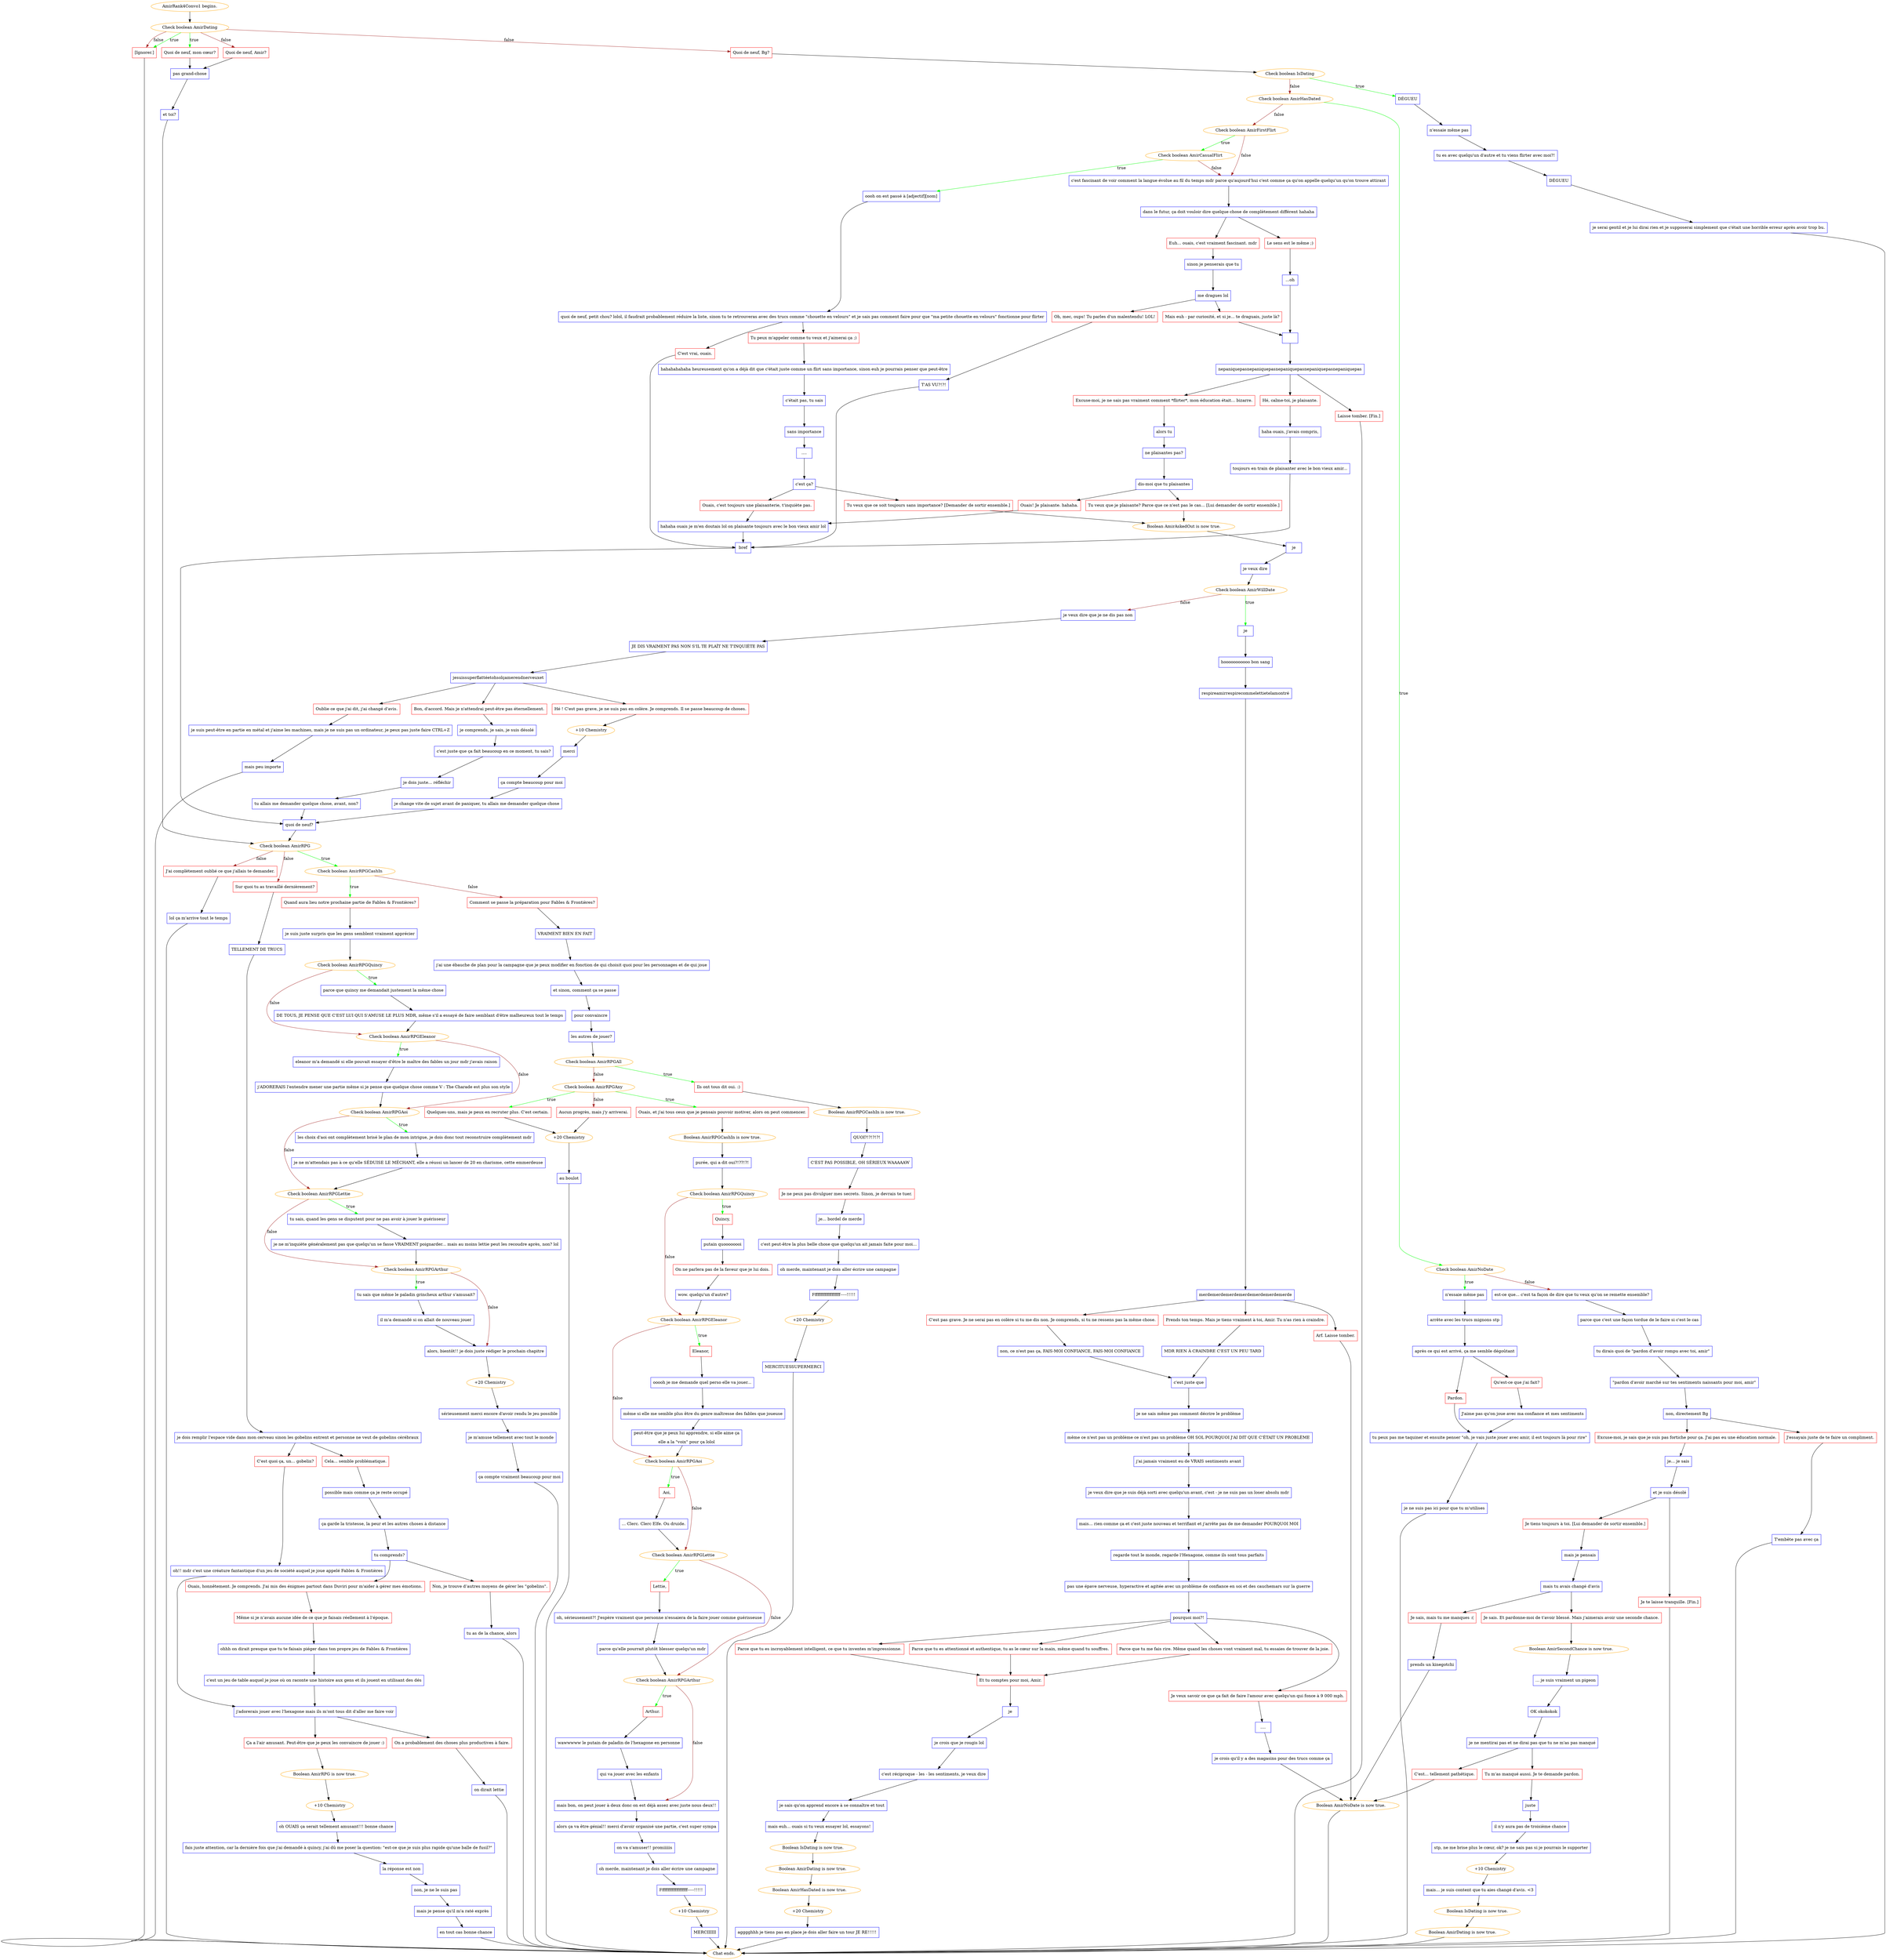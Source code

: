 digraph {
	"AmirRank4Convo1 begins." [color=orange];
		"AmirRank4Convo1 begins." -> j1546680134;
	j1546680134 [label="Check boolean AmirDating",color=orange];
		j1546680134 -> j504991090 [label=true,color=green];
		j1546680134 -> j4177999804 [label=true,color=green];
		j1546680134 -> j36340295 [label=false,color=brown];
		j1546680134 -> j1503644787 [label=false,color=brown];
		j1546680134 -> j4177999804 [label=false,color=brown];
	j504991090 [label="Quoi de neuf, mon cœur?",shape=box,color=red];
		j504991090 -> j3264547420;
	j4177999804 [label="[Ignorer.]",shape=box,color=red];
		j4177999804 -> "Chat ends.";
	j36340295 [label="Quoi de neuf, Amir?",shape=box,color=red];
		j36340295 -> j3264547420;
	j1503644787 [label="Quoi de neuf, Bg?",shape=box,color=red];
		j1503644787 -> j2868275779;
	j3264547420 [label="pas grand-chose",shape=box,color=blue];
		j3264547420 -> j1557646579;
	"Chat ends." [color=orange];
	j2868275779 [label="Check boolean IsDating",color=orange];
		j2868275779 -> j1125218242 [label=true,color=green];
		j2868275779 -> j3137870552 [label=false,color=brown];
	j1557646579 [label="et toi?",shape=box,color=blue];
		j1557646579 -> j951173510;
	j1125218242 [label="DÉGUEU",shape=box,color=blue];
		j1125218242 -> j2786806762;
	j3137870552 [label="Check boolean AmirHasDated",color=orange];
		j3137870552 -> j1373206343 [label=true,color=green];
		j3137870552 -> j149341729 [label=false,color=brown];
	j951173510 [label="Check boolean AmirRPG",color=orange];
		j951173510 -> j2276043232 [label=true,color=green];
		j951173510 -> j540184801 [label=false,color=brown];
		j951173510 -> j961622889 [label=false,color=brown];
	j2786806762 [label="n'essaie même pas",shape=box,color=blue];
		j2786806762 -> j11980494;
	j1373206343 [label="Check boolean AmirNoDate",color=orange];
		j1373206343 -> j2974995518 [label=true,color=green];
		j1373206343 -> j348778801 [label=false,color=brown];
	j149341729 [label="Check boolean AmirFirstFlirt",color=orange];
		j149341729 -> j3288259453 [label=true,color=green];
		j149341729 -> j2422396625 [label=false,color=brown];
	j2276043232 [label="Check boolean AmirRPGCashIn",color=orange];
		j2276043232 -> j1804659948 [label=true,color=green];
		j2276043232 -> j3438318 [label=false,color=brown];
	j540184801 [label="Sur quoi tu as travaillé dernièrement?",shape=box,color=red];
		j540184801 -> j922168174;
	j961622889 [label="J'ai complètement oublié ce que j'allais te demander.",shape=box,color=red];
		j961622889 -> j1207534530;
	j11980494 [label="tu es avec quelqu'un d'autre et tu viens flirter avec moi?!",shape=box,color=blue];
		j11980494 -> j4253526277;
	j2974995518 [label="n'essaie même pas",shape=box,color=blue];
		j2974995518 -> j950301731;
	j348778801 [label="est-ce que... c'est ta façon de dire que tu veux qu'on se remette ensemble?",shape=box,color=blue];
		j348778801 -> j348898219;
	j3288259453 [label="Check boolean AmirCasualFlirt",color=orange];
		j3288259453 -> j124834167 [label=true,color=green];
		j3288259453 -> j2422396625 [label=false,color=brown];
	j2422396625 [label="c'est fascinant de voir comment la langue évolue au fil du temps mdr parce qu'aujourd'hui c'est comme ça qu'on appelle quelqu'un qu'on trouve attirant",shape=box,color=blue];
		j2422396625 -> j691217945;
	j1804659948 [label="Quand aura lieu notre prochaine partie de Fables & Frontières?",shape=box,color=red];
		j1804659948 -> j3516355737;
	j3438318 [label="Comment se passe la préparation pour Fables & Frontières?",shape=box,color=red];
		j3438318 -> j2411413823;
	j922168174 [label="TELLEMENT DE TRUCS",shape=box,color=blue];
		j922168174 -> j1927737522;
	j1207534530 [label="lol ça m'arrive tout le temps",shape=box,color=blue];
		j1207534530 -> "Chat ends.";
	j4253526277 [label="DÉGUEU",shape=box,color=blue];
		j4253526277 -> j1285416826;
	j950301731 [label="arrête avec les trucs mignons stp",shape=box,color=blue];
		j950301731 -> j753357195;
	j348898219 [label="parce que c'est une façon tordue de le faire si c'est le cas",shape=box,color=blue];
		j348898219 -> j3232611429;
	j124834167 [label="oooh on est passé à [adjectif][nom]",shape=box,color=blue];
		j124834167 -> j1502175787;
	j691217945 [label="dans le futur, ça doit vouloir dire quelque chose de complètement différent hahaha",shape=box,color=blue];
		j691217945 -> j3855111994;
		j691217945 -> j756017597;
	j3516355737 [label="je suis juste surpris que les gens semblent vraiment apprécier",shape=box,color=blue];
		j3516355737 -> j1055062996;
	j2411413823 [label="VRAIMENT BIEN EN FAIT",shape=box,color=blue];
		j2411413823 -> j2464339849;
	j1927737522 [label="je dois remplir l'espace vide dans mon cerveau sinon les gobelins entrent et personne ne veut de gobelins cérébraux",shape=box,color=blue];
		j1927737522 -> j1862537696;
		j1927737522 -> j1757996834;
	j1285416826 [label="je serai gentil et je lui dirai rien et je supposerai simplement que c'était une horrible erreur après avoir trop bu.",shape=box,color=blue];
		j1285416826 -> "Chat ends.";
	j753357195 [label="après ce qui est arrivé, ça me semble dégoûtant",shape=box,color=blue];
		j753357195 -> j2156079586;
		j753357195 -> j1984341479;
	j3232611429 [label="tu dirais quoi de \"pardon d'avoir rompu avec toi, amir\"",shape=box,color=blue];
		j3232611429 -> j3326354434;
	j1502175787 [label="quoi de neuf, petit chou? lolol, il faudrait probablement réduire la liste, sinon tu te retrouveras avec des trucs comme \"chouette en velours\" et je sais pas comment faire pour que \"ma petite chouette en velours\" fonctionne pour flirter",shape=box,color=blue];
		j1502175787 -> j1767434819;
		j1502175787 -> j3537393421;
	j3855111994 [label="Euh... ouais, c'est vraiment fascinant. mdr",shape=box,color=red];
		j3855111994 -> j444191909;
	j756017597 [label="Le sens est le même ;)",shape=box,color=red];
		j756017597 -> j1451704593;
	j1055062996 [label="Check boolean AmirRPGQuincy",color=orange];
		j1055062996 -> j1039309628 [label=true,color=green];
		j1055062996 -> j3649186233 [label=false,color=brown];
	j2464339849 [label="j'ai une ébauche de plan pour la campagne que je peux modifier en fonction de qui choisit quoi pour les personnages et de qui joue",shape=box,color=blue];
		j2464339849 -> j3954933173;
	j1862537696 [label="Cela... semble problématique.",shape=box,color=red];
		j1862537696 -> j1429462591;
	j1757996834 [label="C'est quoi ça, un... gobelin?",shape=box,color=red];
		j1757996834 -> j671568293;
	j2156079586 [label="Pardon.",shape=box,color=red];
		j2156079586 -> j2002508710;
	j1984341479 [label="Qu'est-ce que j'ai fait?",shape=box,color=red];
		j1984341479 -> j3673199701;
	j3326354434 [label="\"pardon d'avoir marché sur tes sentiments naissants pour moi, amir\"",shape=box,color=blue];
		j3326354434 -> j4122929876;
	j1767434819 [label="Tu peux m'appeler comme tu veux et j'aimerai ça ;)",shape=box,color=red];
		j1767434819 -> j174497711;
	j3537393421 [label="C'est vrai, ouais.",shape=box,color=red];
		j3537393421 -> j736998291;
	j444191909 [label="sinon je penserais que tu",shape=box,color=blue];
		j444191909 -> j3873542253;
	j1451704593 [label="...oh",shape=box,color=blue];
		j1451704593 -> j984152294;
	j1039309628 [label="parce que quincy me demandait justement la même chose",shape=box,color=blue];
		j1039309628 -> j3822992854;
	j3649186233 [label="Check boolean AmirRPGEleanor",color=orange];
		j3649186233 -> j3691102800 [label=true,color=green];
		j3649186233 -> j1319037662 [label=false,color=brown];
	j3954933173 [label="et sinon, comment ça se passe",shape=box,color=blue];
		j3954933173 -> j2422275989;
	j1429462591 [label="possible mais comme ça je reste occupé",shape=box,color=blue];
		j1429462591 -> j1331852654;
	j671568293 [label="oh!! mdr c'est une créature fantastique d'un jeu de société auquel je joue appelé Fables & Frontières",shape=box,color=blue];
		j671568293 -> j1079817407;
	j2002508710 [label="tu peux pas me taquiner et ensuite penser \"oh, je vais juste jouer avec amir, il est toujours là pour rire\"",shape=box,color=blue];
		j2002508710 -> j3423120094;
	j3673199701 [label="J'aime pas qu'on joue avec ma confiance et mes sentiments",shape=box,color=blue];
		j3673199701 -> j2002508710;
	j4122929876 [label="non, directement Bg",shape=box,color=blue];
		j4122929876 -> j3103978562;
		j4122929876 -> j3866843226;
	j174497711 [label="hahahahahaha heureusement qu'on a déjà dit que c'était juste comme un flirt sans importance, sinon euh je pourrais penser que peut-être",shape=box,color=blue];
		j174497711 -> j2327657938;
	j736998291 [label="bref",shape=box,color=blue];
		j736998291 -> j1375935777;
	j3873542253 [label="me dragues lol",shape=box,color=blue];
		j3873542253 -> j403674963;
		j3873542253 -> j671184130;
	j984152294 [label=" ",shape=box,color=blue];
		j984152294 -> j3513753141;
	j3822992854 [label="DE TOUS, JE PENSE QUE C'EST LUI QUI S'AMUSE LE PLUS MDR, même s'il a essayé de faire semblant d'être malheureux tout le temps",shape=box,color=blue];
		j3822992854 -> j3649186233;
	j3691102800 [label="eleanor m'a demandé si elle pouvait essayer d'être le maître des fables un jour mdr j'avais raison",shape=box,color=blue];
		j3691102800 -> j2163347203;
	j1319037662 [label="Check boolean AmirRPGAoi",color=orange];
		j1319037662 -> j2727024385 [label=true,color=green];
		j1319037662 -> j815849730 [label=false,color=brown];
	j2422275989 [label="pour convaincre",shape=box,color=blue];
		j2422275989 -> j353740104;
	j1331852654 [label="ça garde la tristesse, la peur et les autres choses à distance",shape=box,color=blue];
		j1331852654 -> j278996262;
	j1079817407 [label="j'adorerais jouer avec l'hexagone mais ils m'ont tous dit d'aller me faire voir",shape=box,color=blue];
		j1079817407 -> j3464660362;
		j1079817407 -> j3983364692;
	j3423120094 [label="je ne suis pas ici pour que tu m'utilises",shape=box,color=blue];
		j3423120094 -> "Chat ends.";
	j3103978562 [label="Excuse-moi, je sais que je suis pas fortiche pour ça. J'ai pas eu une éducation normale.",shape=box,color=red];
		j3103978562 -> j3873347145;
	j3866843226 [label="J'essayais juste de te faire un compliment.",shape=box,color=red];
		j3866843226 -> j2306667440;
	j2327657938 [label="c'était pas, tu sais",shape=box,color=blue];
		j2327657938 -> j751827626;
	j1375935777 [label="quoi de neuf?",shape=box,color=blue];
		j1375935777 -> j951173510;
	j403674963 [label="Oh, mec, oups! Tu parles d'un malentendu! LOL!",shape=box,color=red];
		j403674963 -> j2820385658;
	j671184130 [label="Mais euh - par curiosité, et si je... te draguais, juste là?",shape=box,color=red];
		j671184130 -> j984152294;
	j3513753141 [label="nepaniquepasnepaniquepasnepaniquepasnepaniquepasnepaniquepas",shape=box,color=blue];
		j3513753141 -> j3046332892;
		j3513753141 -> j3331464092;
		j3513753141 -> j1561084971;
	j2163347203 [label="j'ADORERAIS l'entendre mener une partie même si je pense que quelque chose comme V : The Charade est plus son style",shape=box,color=blue];
		j2163347203 -> j1319037662;
	j2727024385 [label="les choix d'aoi ont complètement brisé le plan de mon intrigue, je dois donc tout reconstruire complètement mdr",shape=box,color=blue];
		j2727024385 -> j1386804998;
	j815849730 [label="Check boolean AmirRPGLettie",color=orange];
		j815849730 -> j227429858 [label=true,color=green];
		j815849730 -> j2768534854 [label=false,color=brown];
	j353740104 [label="les autres de jouer?",shape=box,color=blue];
		j353740104 -> j2900695109;
	j278996262 [label="tu comprends?",shape=box,color=blue];
		j278996262 -> j113300513;
		j278996262 -> j654403081;
	j3464660362 [label="Ça a l'air amusant. Peut-être que je peux les convaincre de jouer :)",shape=box,color=red];
		j3464660362 -> j1456569230;
	j3983364692 [label="On a probablement des choses plus productives à faire.",shape=box,color=red];
		j3983364692 -> j3824792379;
	j3873347145 [label="je... je sais",shape=box,color=blue];
		j3873347145 -> j3509252666;
	j2306667440 [label="T'embête pas avec ça",shape=box,color=blue];
		j2306667440 -> "Chat ends.";
	j751827626 [label="sans importance",shape=box,color=blue];
		j751827626 -> j1032290414;
	j2820385658 [label="T'AS VU?!?!",shape=box,color=blue];
		j2820385658 -> j736998291;
	j3046332892 [label="Hé, calme-toi, je plaisante.",shape=box,color=red];
		j3046332892 -> j146741139;
	j3331464092 [label="Excuse-moi, je ne sais pas vraiment comment *flirter*, mon éducation était... bizarre.",shape=box,color=red];
		j3331464092 -> j1727649040;
	j1561084971 [label="Laisse tomber. [Fin.]",shape=box,color=red];
		j1561084971 -> "Chat ends.";
	j1386804998 [label="je ne m'attendais pas à ce qu'elle SÉDUISE LE MÉCHANT, elle a réussi un lancer de 20 en charisme, cette emmerdeuse",shape=box,color=blue];
		j1386804998 -> j815849730;
	j227429858 [label="tu sais, quand les gens se disputent pour ne pas avoir à jouer le guérisseur",shape=box,color=blue];
		j227429858 -> j2497430054;
	j2768534854 [label="Check boolean AmirRPGArthur",color=orange];
		j2768534854 -> j2199844945 [label=true,color=green];
		j2768534854 -> j2127479993 [label=false,color=brown];
	j2900695109 [label="Check boolean AmirRPGAll",color=orange];
		j2900695109 -> j1466752199 [label=true,color=green];
		j2900695109 -> j3439868174 [label=false,color=brown];
	j113300513 [label="Ouais, honnêtement. Je comprends. J'ai mis des énigmes partout dans Duviri pour m'aider à gérer mes émotions.",shape=box,color=red];
		j113300513 -> j4004649312;
	j654403081 [label="Non, je trouve d’autres moyens de gérer les \"gobelins\".",shape=box,color=red];
		j654403081 -> j2272930751;
	j1456569230 [label="Boolean AmirRPG is now true.",color=orange];
		j1456569230 -> j876996287;
	j3824792379 [label="on dirait lettie",shape=box,color=blue];
		j3824792379 -> "Chat ends.";
	j3509252666 [label="et je suis désolé",shape=box,color=blue];
		j3509252666 -> j947613759;
		j3509252666 -> j3311816624;
	j1032290414 [label="....",shape=box,color=blue];
		j1032290414 -> j3035034717;
	j146741139 [label="haha ouais, j'avais compris,",shape=box,color=blue];
		j146741139 -> j827861408;
	j1727649040 [label="alors tu",shape=box,color=blue];
		j1727649040 -> j1693481718;
	j2497430054 [label="je ne m'inquiète généralement pas que quelqu'un se fasse VRAIMENT poignarder... mais au moins lettie peut les recoudre après, non? lol",shape=box,color=blue];
		j2497430054 -> j2768534854;
	j2199844945 [label="tu sais que même le paladin grincheux arthur s'amusait?",shape=box,color=blue];
		j2199844945 -> j1116473058;
	j2127479993 [label="alors, bientôt!! je dois juste rédiger le prochain chapitre",shape=box,color=blue];
		j2127479993 -> j400035921;
	j1466752199 [label="Ils ont tous dit oui. :)",shape=box,color=red];
		j1466752199 -> j2788533298;
	j3439868174 [label="Check boolean AmirRPGAny",color=orange];
		j3439868174 -> j425508179 [label=true,color=green];
		j3439868174 -> j2344844045 [label=true,color=green];
		j3439868174 -> j1457822387 [label=false,color=brown];
	j4004649312 [label="Même si je n’avais aucune idée de ce que je faisais réellement à l’époque.",shape=box,color=red];
		j4004649312 -> j3676505518;
	j2272930751 [label="tu as de la chance, alors",shape=box,color=blue];
		j2272930751 -> "Chat ends.";
	j876996287 [label="+10 Chemistry",color=orange];
		j876996287 -> j3140130744;
	j947613759 [label="Je tiens toujours à toi. [Lui demander de sortir ensemble.]",shape=box,color=red];
		j947613759 -> j1040838131;
	j3311816624 [label="Je te laisse tranquille. [Fin.]",shape=box,color=red];
		j3311816624 -> "Chat ends.";
	j3035034717 [label="c'est ça?",shape=box,color=blue];
		j3035034717 -> j2785777787;
		j3035034717 -> j1382330186;
	j827861408 [label="toujours en train de plaisanter avec le bon vieux amir...",shape=box,color=blue];
		j827861408 -> j736998291;
	j1693481718 [label="ne plaisantes pas?",shape=box,color=blue];
		j1693481718 -> j1730363161;
	j1116473058 [label="il m'a demandé si on allait de nouveau jouer",shape=box,color=blue];
		j1116473058 -> j2127479993;
	j400035921 [label="+20 Chemistry",color=orange];
		j400035921 -> j1009326878;
	j2788533298 [label="Boolean AmirRPGCashIn is now true.",color=orange];
		j2788533298 -> j4289434098;
	j425508179 [label="Ouais, et j'ai tous ceux que je pensais pouvoir motiver, alors on peut commencer.",shape=box,color=red];
		j425508179 -> j3882352546;
	j2344844045 [label="Quelques-uns, mais je peux en recruter plus. C'est certain.",shape=box,color=red];
		j2344844045 -> j3660232695;
	j1457822387 [label="Aucun progrès, mais j'y arriverai.",shape=box,color=red];
		j1457822387 -> j3660232695;
	j3676505518 [label="ohhh on dirait presque que tu te faisais piéger dans ton propre jeu de Fables & Frontières",shape=box,color=blue];
		j3676505518 -> j174405446;
	j3140130744 [label="oh OUAIS ça serait tellement amusant!!! bonne chance",shape=box,color=blue];
		j3140130744 -> j1771184784;
	j1040838131 [label="mais je pensais",shape=box,color=blue];
		j1040838131 -> j1842335006;
	j2785777787 [label="Tu veux que ce soit toujours sans importance? [Demander de sortir ensemble.]",shape=box,color=red];
		j2785777787 -> j2662278242;
	j1382330186 [label="Ouais, c'est toujours une plaisanterie, t'inquiète pas.",shape=box,color=red];
		j1382330186 -> j1128273024;
	j1730363161 [label="dis-moi que tu plaisantes",shape=box,color=blue];
		j1730363161 -> j227242373;
		j1730363161 -> j235812257;
	j1009326878 [label="sérieusement merci encore d'avoir rendu le jeu possible",shape=box,color=blue];
		j1009326878 -> j3618889835;
	j4289434098 [label="QUOI?!?!?!?!",shape=box,color=blue];
		j4289434098 -> j3733407120;
	j3882352546 [label="Boolean AmirRPGCashIn is now true.",color=orange];
		j3882352546 -> j708114448;
	j3660232695 [label="+20 Chemistry",color=orange];
		j3660232695 -> j2709814673;
	j174405446 [label="c'est un jeu de table auquel je joue où on raconte une histoire aux gens et ils jouent en utilisant des dés",shape=box,color=blue];
		j174405446 -> j1079817407;
	j1771184784 [label="fais juste attention, car la dernière fois que j'ai demandé à quincy, j'ai dû me poser la question: \"est-ce que je suis plus rapide qu'une balle de fusil?\"",shape=box,color=blue];
		j1771184784 -> j2460534835;
	j1842335006 [label="mais tu avais changé d'avis",shape=box,color=blue];
		j1842335006 -> j1293891526;
		j1842335006 -> j2120337332;
	j2662278242 [label="Boolean AmirAskedOut is now true.",color=orange];
		j2662278242 -> j3035725778;
	j1128273024 [label="hahaha ouais je m'en doutais lol on plaisante toujours avec le bon vieux amir lol",shape=box,color=blue];
		j1128273024 -> j736998291;
	j227242373 [label="Tu veux que je plaisante? Parce que ce n'est pas le cas... [Lui demander de sortir ensemble.]",shape=box,color=red];
		j227242373 -> j2662278242;
	j235812257 [label="Ouais! Je plaisante. hahaha.",shape=box,color=red];
		j235812257 -> j1128273024;
	j3618889835 [label="je m'amuse tellement avec tout le monde",shape=box,color=blue];
		j3618889835 -> j4102749620;
	j3733407120 [label="C'EST PAS POSSIBLE, OH SÉRIEUX WAAAAAW",shape=box,color=blue];
		j3733407120 -> j1772453063;
	j708114448 [label="purée, qui a dit oui?!??!?!",shape=box,color=blue];
		j708114448 -> j3110991413;
	j2709814673 [label="au boulot",shape=box,color=blue];
		j2709814673 -> "Chat ends.";
	j2460534835 [label="la réponse est non",shape=box,color=blue];
		j2460534835 -> j762337433;
	j1293891526 [label="Je sais, mais tu me manques :(",shape=box,color=red];
		j1293891526 -> j1769937485;
	j2120337332 [label="Je sais. Et pardonne-moi de t'avoir blessé. Mais j'aimerais avoir une seconde chance.",shape=box,color=red];
		j2120337332 -> j2123702981;
	j3035725778 [label="je",shape=box,color=blue];
		j3035725778 -> j3805833336;
	j4102749620 [label="ça compte vraiment beaucoup pour moi",shape=box,color=blue];
		j4102749620 -> "Chat ends.";
	j1772453063 [label="Je ne peux pas divulguer mes secrets. Sinon, je devrais te tuer.",shape=box,color=red];
		j1772453063 -> j1908599987;
	j3110991413 [label="Check boolean AmirRPGQuincy",color=orange];
		j3110991413 -> j245770075 [label=true,color=green];
		j3110991413 -> j3861748651 [label=false,color=brown];
	j762337433 [label="non, je ne le suis pas",shape=box,color=blue];
		j762337433 -> j2307504572;
	j1769937485 [label="prends un kinegotchi",shape=box,color=blue];
		j1769937485 -> j1438323710;
	j2123702981 [label="Boolean AmirSecondChance is now true.",color=orange];
		j2123702981 -> j493410801;
	j3805833336 [label="je veux dire",shape=box,color=blue];
		j3805833336 -> j2482289751;
	j1908599987 [label="je... bordel de merde",shape=box,color=blue];
		j1908599987 -> j2590407640;
	j245770075 [label="Quincy,",shape=box,color=red];
		j245770075 -> j208647155;
	j3861748651 [label="Check boolean AmirRPGEleanor",color=orange];
		j3861748651 -> j1999034874 [label=true,color=green];
		j3861748651 -> j706044045 [label=false,color=brown];
	j2307504572 [label="mais je pense qu'il m'a raté exprès",shape=box,color=blue];
		j2307504572 -> j3103695000;
	j1438323710 [label="Boolean AmirNoDate is now true.",color=orange];
		j1438323710 -> "Chat ends.";
	j493410801 [label="... je suis vraiment un pigeon",shape=box,color=blue];
		j493410801 -> j3434624459;
	j2482289751 [label="Check boolean AmirWillDate",color=orange];
		j2482289751 -> j3541225073 [label=true,color=green];
		j2482289751 -> j3017578884 [label=false,color=brown];
	j2590407640 [label="c'est peut-être la plus belle chose que quelqu'un ait jamais faite pour moi...",shape=box,color=blue];
		j2590407640 -> j3368426796;
	j208647155 [label="putain quoooooooi",shape=box,color=blue];
		j208647155 -> j2703809242;
	j1999034874 [label="Eleanor,",shape=box,color=red];
		j1999034874 -> j2060148315;
	j706044045 [label="Check boolean AmirRPGAoi",color=orange];
		j706044045 -> j123042968 [label=true,color=green];
		j706044045 -> j1524087374 [label=false,color=brown];
	j3103695000 [label="en tout cas bonne chance",shape=box,color=blue];
		j3103695000 -> "Chat ends.";
	j3434624459 [label="OK okokokok",shape=box,color=blue];
		j3434624459 -> j3479450362;
	j3541225073 [label="je",shape=box,color=blue];
		j3541225073 -> j3109542769;
	j3017578884 [label="je veux dire que je ne dis pas non",shape=box,color=blue];
		j3017578884 -> j2648282719;
	j3368426796 [label="oh merde, maintenant je dois aller écrire une campagne",shape=box,color=blue];
		j3368426796 -> j3814773704;
	j2703809242 [label="On ne parlera pas de la faveur que je lui dois.",shape=box,color=red];
		j2703809242 -> j4123199100;
	j2060148315 [label="ooooh je me demande quel perso elle va jouer...",shape=box,color=blue];
		j2060148315 -> j4144388838;
	j123042968 [label="Aoi,",shape=box,color=red];
		j123042968 -> j3223025961;
	j1524087374 [label="Check boolean AmirRPGLettie",color=orange];
		j1524087374 -> j1636493465 [label=true,color=green];
		j1524087374 -> j2397807320 [label=false,color=brown];
	j3479450362 [label="je ne mentirai pas et ne dirai pas que tu ne m'as pas manqué",shape=box,color=blue];
		j3479450362 -> j662322578;
		j3479450362 -> j1926863884;
	j3109542769 [label="hooooooooooo bon sang",shape=box,color=blue];
		j3109542769 -> j3214516541;
	j2648282719 [label="JE DIS VRAIMENT PAS NON S'IL TE PLAÎT NE T'INQUIÈTE PAS",shape=box,color=blue];
		j2648282719 -> j1013218081;
	j3814773704 [label="Fffffffffffffffffff-----!!!!!",shape=box,color=blue];
		j3814773704 -> j2074376017;
	j4123199100 [label="wow. quelqu'un d'autre?",shape=box,color=blue];
		j4123199100 -> j3861748651;
	j4144388838 [label="même si elle me semble plus être du genre maîtresse des fables que joueuse",shape=box,color=blue];
		j4144388838 -> j1297788493;
	j3223025961 [label="... Clerc. Clerc Elfe. Ou druide.",shape=box,color=blue];
		j3223025961 -> j1524087374;
	j1636493465 [label="Lettie,",shape=box,color=red];
		j1636493465 -> j204080355;
	j2397807320 [label="Check boolean AmirRPGArthur",color=orange];
		j2397807320 -> j373239838 [label=true,color=green];
		j2397807320 -> j2863761274 [label=false,color=brown];
	j662322578 [label="Tu m'as manqué aussi. Je te demande pardon.",shape=box,color=red];
		j662322578 -> j658665274;
	j1926863884 [label="C'est... tellement pathétique.",shape=box,color=red];
		j1926863884 -> j1438323710;
	j3214516541 [label="respireamirrespirecommelettietelamontré",shape=box,color=blue];
		j3214516541 -> j2271584424;
	j1013218081 [label="jesuissuperflattéetohsolçamerendnerveuxet",shape=box,color=blue];
		j1013218081 -> j2400548384;
		j1013218081 -> j922967112;
		j1013218081 -> j649152772;
	j2074376017 [label="+20 Chemistry",color=orange];
		j2074376017 -> j4096949225;
	j1297788493 [label="peut-être que je peux lui apprendre, si elle aime ça
elle a la \"voix\" pour ça lolol",shape=box,color=blue];
		j1297788493 -> j706044045;
	j204080355 [label="oh, sérieusement?! J'espère vraiment que personne n'essaiera de la faire jouer comme guérisseuse",shape=box,color=blue];
		j204080355 -> j649282377;
	j373239838 [label="Arthur.",shape=box,color=red];
		j373239838 -> j652437947;
	j2863761274 [label="mais bon, on peut jouer à deux donc on est déjà assez avec juste nous deux!!",shape=box,color=blue];
		j2863761274 -> j2880630373;
	j658665274 [label="juste",shape=box,color=blue];
		j658665274 -> j4278188550;
	j2271584424 [label="merdemerdemerdemerdemerdemerdemerde",shape=box,color=blue];
		j2271584424 -> j915945951;
		j2271584424 -> j1878714655;
		j2271584424 -> j287121848;
	j2400548384 [label="Hé ! C'est pas grave, je ne suis pas en colère. Je comprends. Il se passe beaucoup de choses.",shape=box,color=red];
		j2400548384 -> j555070586;
	j922967112 [label="Bon, d'accord. Mais je n'attendrai peut-être pas éternellement.",shape=box,color=red];
		j922967112 -> j4025055033;
	j649152772 [label="Oublie ce que j'ai dit, j'ai changé d'avis.",shape=box,color=red];
		j649152772 -> j1479655106;
	j4096949225 [label="MERCITUESSUPERMERCI",shape=box,color=blue];
		j4096949225 -> "Chat ends.";
	j649282377 [label="parce qu'elle pourrait plutôt blesser quelqu'un mdr",shape=box,color=blue];
		j649282377 -> j2397807320;
	j652437947 [label="wawwwww le putain de paladin de l'hexagone en personne",shape=box,color=blue];
		j652437947 -> j979832936;
	j2880630373 [label="alors ça va être génial!! merci d'avoir organisé une partie, c'est super sympa",shape=box,color=blue];
		j2880630373 -> j3382931642;
	j4278188550 [label="il n'y aura pas de troisième chance",shape=box,color=blue];
		j4278188550 -> j3628195450;
	j915945951 [label="Arf. Laisse tomber.",shape=box,color=red];
		j915945951 -> j1438323710;
	j1878714655 [label="Prends ton temps. Mais je tiens vraiment à toi, Amir. Tu n'as rien à craindre.",shape=box,color=red];
		j1878714655 -> j3977060449;
	j287121848 [label="C'est pas grave. Je ne serai pas en colère si tu me dis non. Je comprends, si tu ne ressens pas la même chose.",shape=box,color=red];
		j287121848 -> j1258070663;
	j555070586 [label="+10 Chemistry",color=orange];
		j555070586 -> j3614827233;
	j4025055033 [label="je comprends, je sais, je suis désolé",shape=box,color=blue];
		j4025055033 -> j3671139901;
	j1479655106 [label="je suis peut-être en partie en métal et j'aime les machines, mais je ne suis pas un ordinateur, je peux pas juste faire CTRL+Z",shape=box,color=blue];
		j1479655106 -> j2259736751;
	j979832936 [label="qui va jouer avec les enfants",shape=box,color=blue];
		j979832936 -> j2863761274;
	j3382931642 [label="on va s'amuser!! promiiiiis",shape=box,color=blue];
		j3382931642 -> j3109256547;
	j3628195450 [label="stp, ne me brise plus le cœur, ok? je ne sais pas si je pourrais le supporter",shape=box,color=blue];
		j3628195450 -> j4054735382;
	j3977060449 [label="MDR RIEN À CRAINDRE C'EST UN PEU TARD",shape=box,color=blue];
		j3977060449 -> j399444536;
	j1258070663 [label="non, ce n'est pas ça, FAIS-MOI CONFIANCE, FAIS-MOI CONFIANCE",shape=box,color=blue];
		j1258070663 -> j399444536;
	j3614827233 [label="merci",shape=box,color=blue];
		j3614827233 -> j2306421365;
	j3671139901 [label="c'est juste que ça fait beaucoup en ce moment, tu sais?",shape=box,color=blue];
		j3671139901 -> j1417505803;
	j2259736751 [label="mais peu importe",shape=box,color=blue];
		j2259736751 -> "Chat ends.";
	j3109256547 [label="oh merde, maintenant je dois aller écrire une campagne",shape=box,color=blue];
		j3109256547 -> j3435620376;
	j4054735382 [label="+10 Chemistry",color=orange];
		j4054735382 -> j545168115;
	j399444536 [label="c'est juste que",shape=box,color=blue];
		j399444536 -> j2640071876;
	j2306421365 [label="ça compte beaucoup pour moi",shape=box,color=blue];
		j2306421365 -> j2547796404;
	j1417505803 [label="je dois juste... réfléchir",shape=box,color=blue];
		j1417505803 -> j2886863978;
	j3435620376 [label="Fffffffffffffffffff-----!!!!!",shape=box,color=blue];
		j3435620376 -> j2277007248;
	j545168115 [label="mais... je suis content que tu aies changé d'avis. <3",shape=box,color=blue];
		j545168115 -> j1300687325;
	j2640071876 [label="je ne sais même pas comment décrire le problème",shape=box,color=blue];
		j2640071876 -> j1750029580;
	j2547796404 [label="je change vite de sujet avant de paniquer, tu allais me demander quelque chose",shape=box,color=blue];
		j2547796404 -> j1375935777;
	j2886863978 [label="tu allais me demander quelque chose, avant, non?",shape=box,color=blue];
		j2886863978 -> j1375935777;
	j2277007248 [label="+10 Chemistry",color=orange];
		j2277007248 -> j1898452401;
	j1300687325 [label="Boolean IsDating is now true.",color=orange];
		j1300687325 -> j3778687735;
	j1750029580 [label="même ce n'est pas un problème ce n'est pas un problème OH SOL POURQUOI J'AI DIT QUE C'ÉTAIT UN PROBLÈME",shape=box,color=blue];
		j1750029580 -> j1051283695;
	j1898452401 [label="MERCIIIIII",shape=box,color=blue];
		j1898452401 -> "Chat ends.";
	j3778687735 [label="Boolean AmirDating is now true.",color=orange];
		j3778687735 -> "Chat ends.";
	j1051283695 [label="j'ai jamais vraiment eu de VRAIS sentiments avant",shape=box,color=blue];
		j1051283695 -> j1972044401;
	j1972044401 [label="je veux dire que je suis déjà sorti avec quelqu'un avant, c'est - je ne suis pas un loser absolu mdr",shape=box,color=blue];
		j1972044401 -> j3186679331;
	j3186679331 [label="mais... rien comme ça et c'est juste nouveau et terrifiant et j'arrête pas de me demander POURQUOI MOI",shape=box,color=blue];
		j3186679331 -> j3623252426;
	j3623252426 [label="regarde tout le monde, regarde l'Hexagone, comme ils sont tous parfaits",shape=box,color=blue];
		j3623252426 -> j47063295;
	j47063295 [label="pas une épave nerveuse, hyperactive et agitée avec un problème de confiance en soi et des cauchemars sur la guerre",shape=box,color=blue];
		j47063295 -> j3844499;
	j3844499 [label="pourquoi moi?!",shape=box,color=blue];
		j3844499 -> j2486351706;
		j3844499 -> j1656022148;
		j3844499 -> j1781874035;
		j3844499 -> j1940019591;
	j2486351706 [label="Parce que tu es incroyablement intelligent, ce que tu inventes m'impressionne.",shape=box,color=red];
		j2486351706 -> j71185429;
	j1656022148 [label="Parce que tu es attentionné et authentique, tu as le cœur sur la main, même quand tu souffres.",shape=box,color=red];
		j1656022148 -> j71185429;
	j1781874035 [label="Parce que tu me fais rire. Même quand les choses vont vraiment mal, tu essaies de trouver de la joie.",shape=box,color=red];
		j1781874035 -> j71185429;
	j1940019591 [label="Je veux savoir ce que ça fait de faire l'amour avec quelqu'un qui fonce à 9 000 mph.",shape=box,color=red];
		j1940019591 -> j2674775744;
	j71185429 [label="Et tu comptes pour moi, Amir.",shape=box,color=red];
		j71185429 -> j557456101;
	j2674775744 [label="....",shape=box,color=blue];
		j2674775744 -> j3785280065;
	j557456101 [label="je",shape=box,color=blue];
		j557456101 -> j3543176349;
	j3785280065 [label="je crois qu'il y a des magasins pour des trucs comme ça",shape=box,color=blue];
		j3785280065 -> j1438323710;
	j3543176349 [label="je crois que je rougis lol",shape=box,color=blue];
		j3543176349 -> j523414741;
	j523414741 [label="c'est réciproque - les - les sentiments, je veux dire",shape=box,color=blue];
		j523414741 -> j1748127361;
	j1748127361 [label="je sais qu'on apprend encore à se connaître et tout",shape=box,color=blue];
		j1748127361 -> j3578901692;
	j3578901692 [label="mais euh... ouais si tu veux essayer lol, essayons!",shape=box,color=blue];
		j3578901692 -> j3801392655;
	j3801392655 [label="Boolean IsDating is now true.",color=orange];
		j3801392655 -> j1956507667;
	j1956507667 [label="Boolean AmirDating is now true.",color=orange];
		j1956507667 -> j1765637121;
	j1765637121 [label="Boolean AmirHasDated is now true.",color=orange];
		j1765637121 -> j3463935623;
	j3463935623 [label="+20 Chemistry",color=orange];
		j3463935623 -> j2987293167;
	j2987293167 [label="agggghhh je tiens pas en place je dois aller faire un tour JE RE!!!!!",shape=box,color=blue];
		j2987293167 -> "Chat ends.";
}
